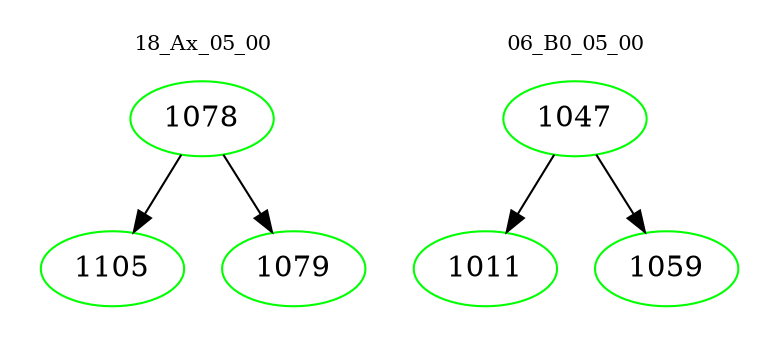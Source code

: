 digraph{
subgraph cluster_0 {
color = white
label = "18_Ax_05_00";
fontsize=10;
T0_1078 [label="1078", color="green"]
T0_1078 -> T0_1105 [color="black"]
T0_1105 [label="1105", color="green"]
T0_1078 -> T0_1079 [color="black"]
T0_1079 [label="1079", color="green"]
}
subgraph cluster_1 {
color = white
label = "06_B0_05_00";
fontsize=10;
T1_1047 [label="1047", color="green"]
T1_1047 -> T1_1011 [color="black"]
T1_1011 [label="1011", color="green"]
T1_1047 -> T1_1059 [color="black"]
T1_1059 [label="1059", color="green"]
}
}
